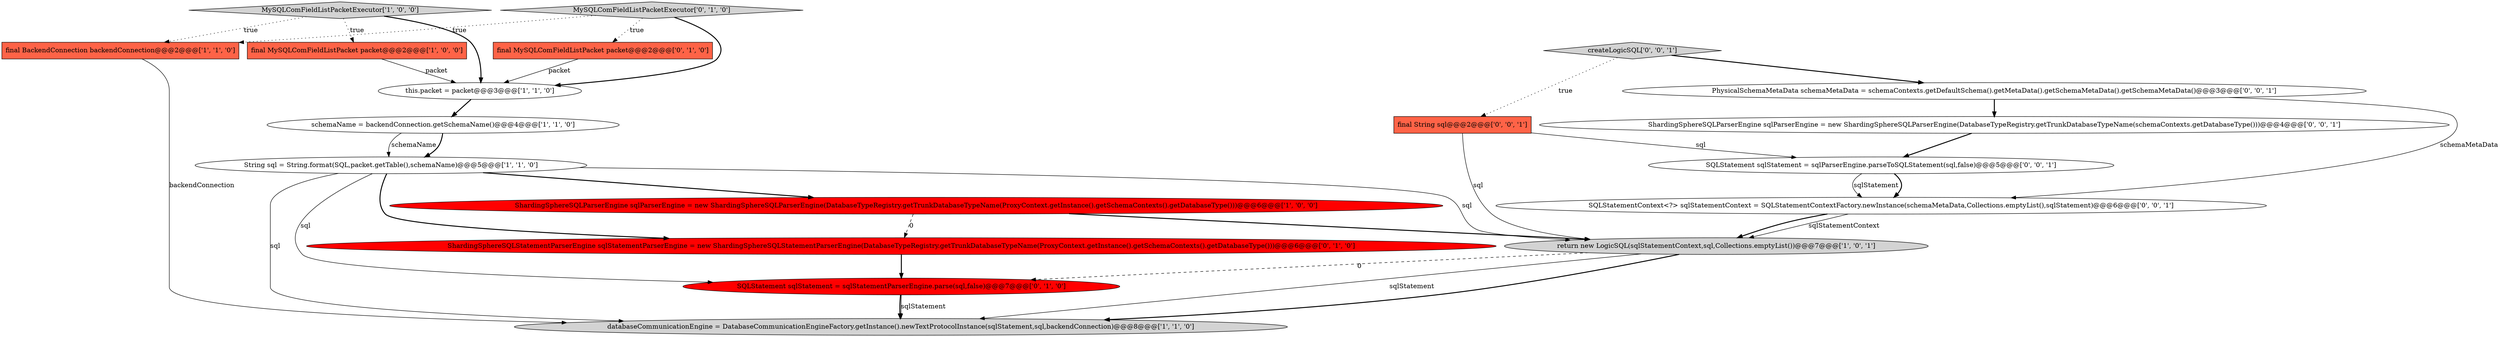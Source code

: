 digraph {
4 [style = filled, label = "schemaName = backendConnection.getSchemaName()@@@4@@@['1', '1', '0']", fillcolor = white, shape = ellipse image = "AAA0AAABBB1BBB"];
5 [style = filled, label = "String sql = String.format(SQL,packet.getTable(),schemaName)@@@5@@@['1', '1', '0']", fillcolor = white, shape = ellipse image = "AAA0AAABBB1BBB"];
13 [style = filled, label = "PhysicalSchemaMetaData schemaMetaData = schemaContexts.getDefaultSchema().getMetaData().getSchemaMetaData().getSchemaMetaData()@@@3@@@['0', '0', '1']", fillcolor = white, shape = ellipse image = "AAA0AAABBB3BBB"];
10 [style = filled, label = "ShardingSphereSQLStatementParserEngine sqlStatementParserEngine = new ShardingSphereSQLStatementParserEngine(DatabaseTypeRegistry.getTrunkDatabaseTypeName(ProxyContext.getInstance().getSchemaContexts().getDatabaseType()))@@@6@@@['0', '1', '0']", fillcolor = red, shape = ellipse image = "AAA1AAABBB2BBB"];
18 [style = filled, label = "final String sql@@@2@@@['0', '0', '1']", fillcolor = tomato, shape = box image = "AAA0AAABBB3BBB"];
6 [style = filled, label = "ShardingSphereSQLParserEngine sqlParserEngine = new ShardingSphereSQLParserEngine(DatabaseTypeRegistry.getTrunkDatabaseTypeName(ProxyContext.getInstance().getSchemaContexts().getDatabaseType()))@@@6@@@['1', '0', '0']", fillcolor = red, shape = ellipse image = "AAA1AAABBB1BBB"];
1 [style = filled, label = "databaseCommunicationEngine = DatabaseCommunicationEngineFactory.getInstance().newTextProtocolInstance(sqlStatement,sql,backendConnection)@@@8@@@['1', '1', '0']", fillcolor = lightgray, shape = ellipse image = "AAA0AAABBB1BBB"];
0 [style = filled, label = "final MySQLComFieldListPacket packet@@@2@@@['1', '0', '0']", fillcolor = tomato, shape = box image = "AAA0AAABBB1BBB"];
7 [style = filled, label = "final BackendConnection backendConnection@@@2@@@['1', '1', '0']", fillcolor = tomato, shape = box image = "AAA0AAABBB1BBB"];
2 [style = filled, label = "this.packet = packet@@@3@@@['1', '1', '0']", fillcolor = white, shape = ellipse image = "AAA0AAABBB1BBB"];
8 [style = filled, label = "return new LogicSQL(sqlStatementContext,sql,Collections.emptyList())@@@7@@@['1', '0', '1']", fillcolor = lightgray, shape = ellipse image = "AAA0AAABBB1BBB"];
9 [style = filled, label = "final MySQLComFieldListPacket packet@@@2@@@['0', '1', '0']", fillcolor = tomato, shape = box image = "AAA0AAABBB2BBB"];
11 [style = filled, label = "SQLStatement sqlStatement = sqlStatementParserEngine.parse(sql,false)@@@7@@@['0', '1', '0']", fillcolor = red, shape = ellipse image = "AAA1AAABBB2BBB"];
14 [style = filled, label = "SQLStatementContext<?> sqlStatementContext = SQLStatementContextFactory.newInstance(schemaMetaData,Collections.emptyList(),sqlStatement)@@@6@@@['0', '0', '1']", fillcolor = white, shape = ellipse image = "AAA0AAABBB3BBB"];
16 [style = filled, label = "createLogicSQL['0', '0', '1']", fillcolor = lightgray, shape = diamond image = "AAA0AAABBB3BBB"];
17 [style = filled, label = "ShardingSphereSQLParserEngine sqlParserEngine = new ShardingSphereSQLParserEngine(DatabaseTypeRegistry.getTrunkDatabaseTypeName(schemaContexts.getDatabaseType()))@@@4@@@['0', '0', '1']", fillcolor = white, shape = ellipse image = "AAA0AAABBB3BBB"];
3 [style = filled, label = "MySQLComFieldListPacketExecutor['1', '0', '0']", fillcolor = lightgray, shape = diamond image = "AAA0AAABBB1BBB"];
12 [style = filled, label = "MySQLComFieldListPacketExecutor['0', '1', '0']", fillcolor = lightgray, shape = diamond image = "AAA0AAABBB2BBB"];
15 [style = filled, label = "SQLStatement sqlStatement = sqlParserEngine.parseToSQLStatement(sql,false)@@@5@@@['0', '0', '1']", fillcolor = white, shape = ellipse image = "AAA0AAABBB3BBB"];
5->11 [style = solid, label="sql"];
5->10 [style = bold, label=""];
8->1 [style = solid, label="sqlStatement"];
16->13 [style = bold, label=""];
3->7 [style = dotted, label="true"];
15->14 [style = bold, label=""];
11->1 [style = bold, label=""];
11->1 [style = solid, label="sqlStatement"];
2->4 [style = bold, label=""];
14->8 [style = solid, label="sqlStatementContext"];
6->10 [style = dashed, label="0"];
18->8 [style = solid, label="sql"];
8->1 [style = bold, label=""];
13->17 [style = bold, label=""];
12->2 [style = bold, label=""];
5->8 [style = solid, label="sql"];
4->5 [style = solid, label="schemaName"];
5->6 [style = bold, label=""];
3->2 [style = bold, label=""];
0->2 [style = solid, label="packet"];
6->8 [style = bold, label=""];
17->15 [style = bold, label=""];
3->0 [style = dotted, label="true"];
15->14 [style = solid, label="sqlStatement"];
7->1 [style = solid, label="backendConnection"];
14->8 [style = bold, label=""];
9->2 [style = solid, label="packet"];
5->1 [style = solid, label="sql"];
8->11 [style = dashed, label="0"];
12->7 [style = dotted, label="true"];
12->9 [style = dotted, label="true"];
4->5 [style = bold, label=""];
13->14 [style = solid, label="schemaMetaData"];
18->15 [style = solid, label="sql"];
10->11 [style = bold, label=""];
16->18 [style = dotted, label="true"];
}
